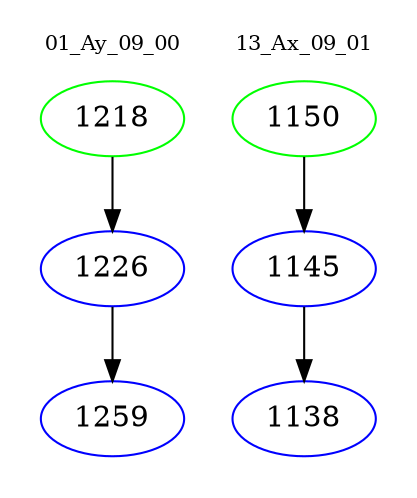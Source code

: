 digraph{
subgraph cluster_0 {
color = white
label = "01_Ay_09_00";
fontsize=10;
T0_1218 [label="1218", color="green"]
T0_1218 -> T0_1226 [color="black"]
T0_1226 [label="1226", color="blue"]
T0_1226 -> T0_1259 [color="black"]
T0_1259 [label="1259", color="blue"]
}
subgraph cluster_1 {
color = white
label = "13_Ax_09_01";
fontsize=10;
T1_1150 [label="1150", color="green"]
T1_1150 -> T1_1145 [color="black"]
T1_1145 [label="1145", color="blue"]
T1_1145 -> T1_1138 [color="black"]
T1_1138 [label="1138", color="blue"]
}
}
